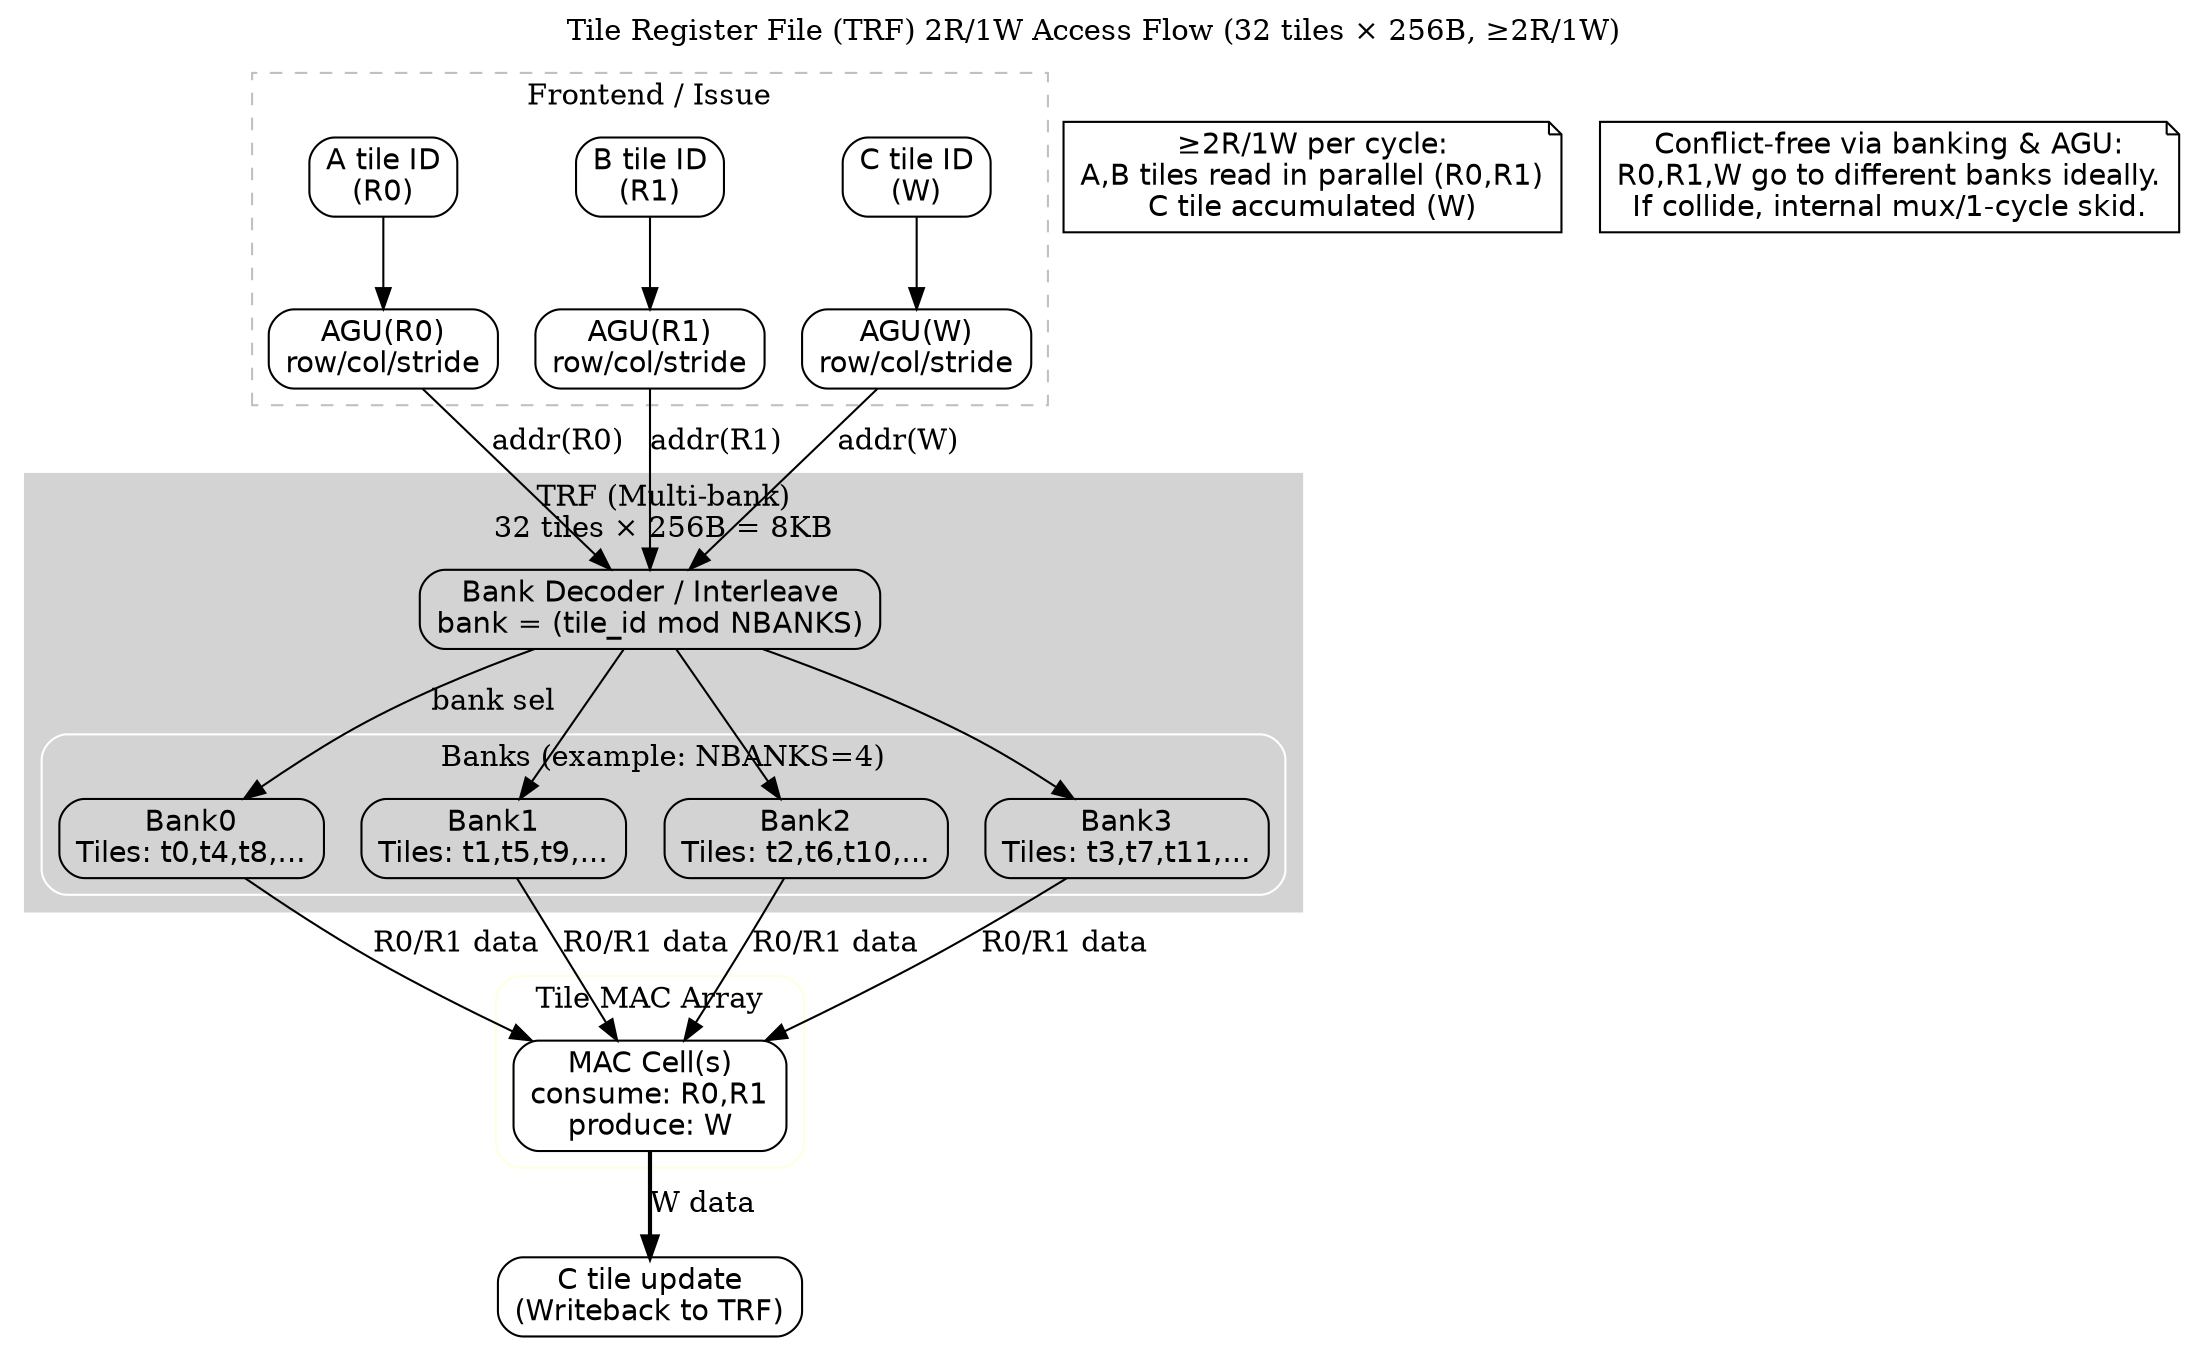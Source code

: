 digraph TRF_Access {
  rankdir=TB;
  labelloc="t";
  label="Tile Register File (TRF) 2R/1W Access Flow (32 tiles × 256B, ≥2R/1W)";

  node [shape=box, style=rounded, fontname="Helvetica"];

  // ===== Frontend / Issue =====
  subgraph cluster_issue {
    label="Frontend / Issue";
    style=dashed; color=gray;

    AID  [label="A tile ID\n(R0)"];
    BID  [label="B tile ID\n(R1)"];
    CID  [label="C tile ID\n(W)"];

    R0AGU [label="AGU(R0)\nrow/col/stride"];
    R1AGU [label="AGU(R1)\nrow/col/stride"];
    WAGU  [label="AGU(W)\nrow/col/stride"];

    AID -> R0AGU;
    BID -> R1AGU;
    CID -> WAGU;
  }

  // ===== TRF Banking =====
  subgraph cluster_trf {
    label="TRF (Multi-bank)\n32 tiles × 256B = 8KB";
    style=filled; color=lightgray;

    DEC   [label="Bank Decoder / Interleave\nbank = (tile_id mod NBANKS)"];

    subgraph cluster_banks {
      label="Banks (example: NBANKS=4)";
      style=rounded; color=white;

      B0 [label="Bank0\nTiles: t0,t4,t8,..."];
      B1 [label="Bank1\nTiles: t1,t5,t9,..."];
      B2 [label="Bank2\nTiles: t2,t6,t10,..."];
      B3 [label="Bank3\nTiles: t3,t7,t11,..."];
    }
  }

  // ===== Compute Unit =====
  subgraph cluster_mac {
    label="Tile MAC Array";
    style=rounded; color=lightyellow;

    MAC [label="MAC Cell(s)\nconsume: R0,R1\nproduce: W"];
  }

  OUT [label="C tile update\n(Writeback to TRF)", shape=box, style="rounded,filled", fillcolor=white];

  // ===== Dataflow edges =====
  // Read address -> TRF
  R0AGU -> DEC [label="addr(R0)"];
  R1AGU -> DEC [label="addr(R1)"];
  WAGU  -> DEC [label="addr(W)"];

  // Decoder -> Banks
  DEC -> B0 [label="bank sel"]; DEC -> B1; DEC -> B2; DEC -> B3;

  // Banks -> MAC (two reads)
  B0 -> MAC [label="R0/R1 data", style=solid];
  B1 -> MAC [label="R0/R1 data", style=solid];
  B2 -> MAC [label="R0/R1 data", style=solid];
  B3 -> MAC [label="R0/R1 data", style=solid];

  // MAC -> TRF (one write)
  MAC -> OUT [label="W data", style=bold];

  // ===== Notes =====
  NOTE1 [shape=note, label="≥2R/1W per cycle:\nA,B tiles read in parallel (R0,R1)\nC tile accumulated (W)"];
  NOTE2 [shape=note, label="Conflict-free via banking & AGU:\nR0,R1,W go to different banks ideally.\nIf collide, internal mux/1-cycle skid."];

  {rank=same; NOTE1; NOTE2;}
}
